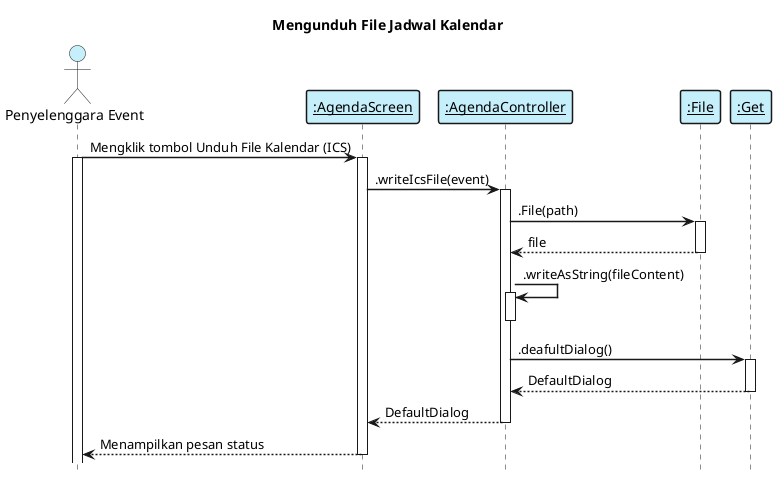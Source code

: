@startuml mengunduh file jadwal kalender

    title "Mengunduh File Jadwal Kalendar"
    hide footbox
    skinparam shadowing false
    skinparam sequence {    
        ArrowThickness 1.5
        ActorFontName Century Gothic
        ActorBackgroundColor  #C6EFFC
        ArrowFontName Century Gothic
        ParticipantBorderThickness 1.5
        ParticipantBackgroundColor #C6EFFC
    }

    actor "Penyelenggara Event" as eo 
    participant "__:AgendaScreen__" as viewAgenda
    participant "__:AgendaController__" as controllerAgenda
    participant "__:File__" as file
    participant "__:Get__" as get

    eo -> viewAgenda: Mengklik tombol Unduh File Kalendar (ICS)
    activate eo
    activate viewAgenda

    viewAgenda -> controllerAgenda: .writeIcsFile(event)
    activate controllerAgenda

    controllerAgenda -> file: .File(path)
    activate file
    file --> controllerAgenda: file   
    deactivate file

    controllerAgenda -> controllerAgenda: .writeAsString(fileContent)
    activate controllerAgenda
    deactivate controllerAgenda

    controllerAgenda -> get: .deafultDialog()
    activate get
    get --> controllerAgenda: DefaultDialog 
    deactivate 
    controllerAgenda --> viewAgenda: DefaultDialog 
    deactivate
    viewAgenda --> eo: Menampilkan pesan status
    deactivate
@enduml